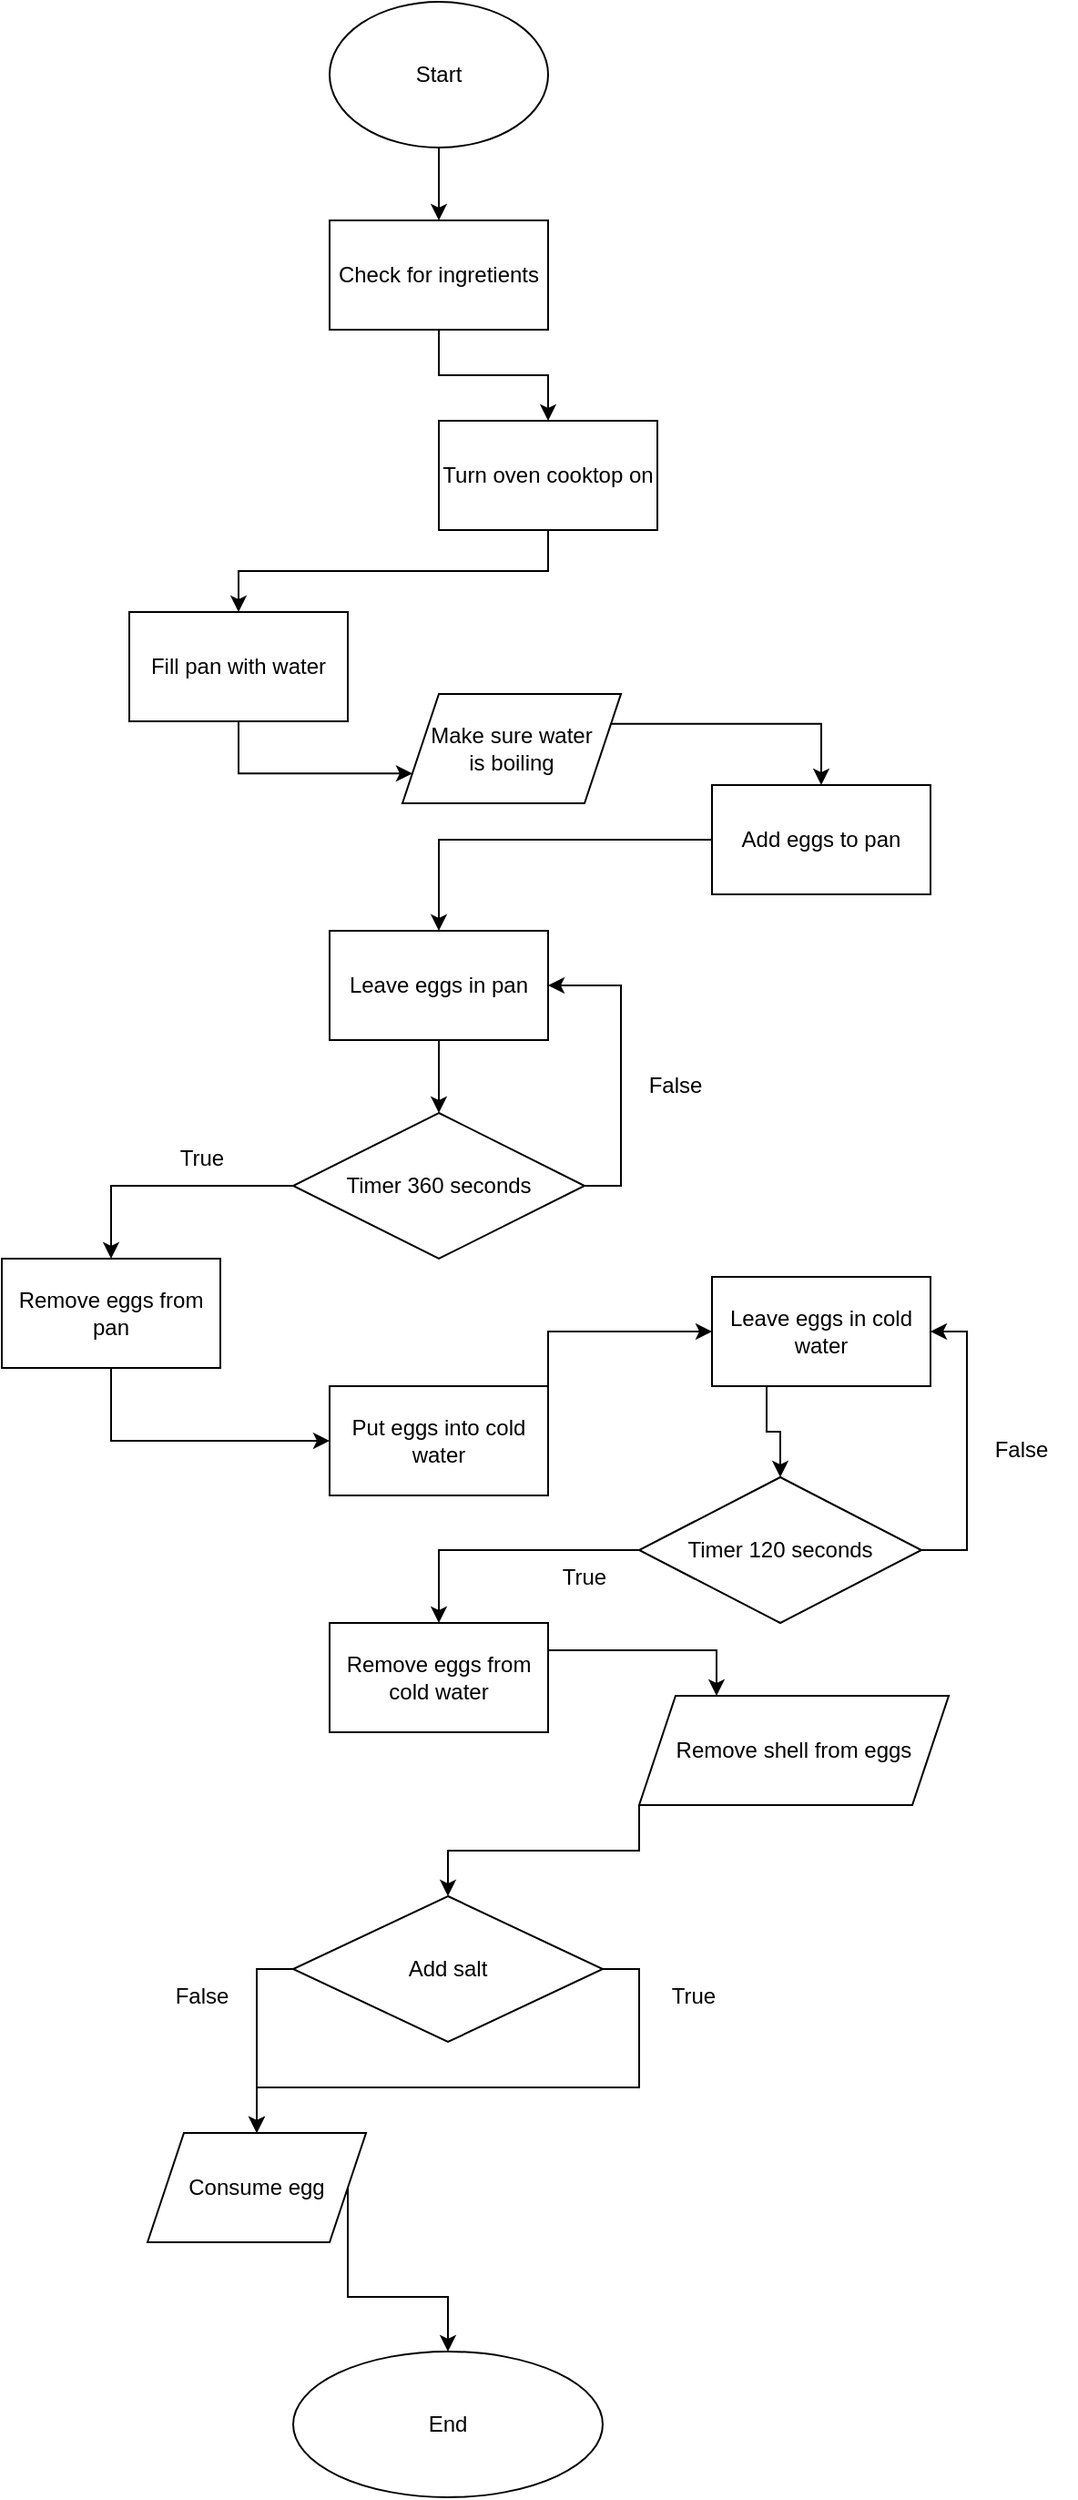 <mxfile version="21.6.5" type="github">
  <diagram name="Page-1" id="edf60f1a-56cd-e834-aa8a-f176f3a09ee4">
    <mxGraphModel dx="1050" dy="530" grid="1" gridSize="10" guides="1" tooltips="1" connect="1" arrows="1" fold="1" page="1" pageScale="1" pageWidth="1100" pageHeight="850" background="none" math="0" shadow="0">
      <root>
        <mxCell id="0" />
        <mxCell id="1" parent="0" />
        <mxCell id="8M9ff8v6PGam0uwDF1Cn-19" style="edgeStyle=orthogonalEdgeStyle;rounded=0;orthogonalLoop=1;jettySize=auto;html=1;exitX=0.5;exitY=1;exitDx=0;exitDy=0;entryX=0.5;entryY=0;entryDx=0;entryDy=0;" parent="1" source="8M9ff8v6PGam0uwDF1Cn-1" target="8M9ff8v6PGam0uwDF1Cn-2" edge="1">
          <mxGeometry relative="1" as="geometry" />
        </mxCell>
        <mxCell id="8M9ff8v6PGam0uwDF1Cn-1" value="&lt;div&gt;Start&lt;/div&gt;" style="ellipse;whiteSpace=wrap;html=1;" parent="1" vertex="1">
          <mxGeometry x="450" y="60" width="120" height="80" as="geometry" />
        </mxCell>
        <mxCell id="8M9ff8v6PGam0uwDF1Cn-20" style="edgeStyle=orthogonalEdgeStyle;rounded=0;orthogonalLoop=1;jettySize=auto;html=1;exitX=0.5;exitY=1;exitDx=0;exitDy=0;entryX=0.5;entryY=0;entryDx=0;entryDy=0;" parent="1" source="8M9ff8v6PGam0uwDF1Cn-2" target="8M9ff8v6PGam0uwDF1Cn-3" edge="1">
          <mxGeometry relative="1" as="geometry" />
        </mxCell>
        <mxCell id="8M9ff8v6PGam0uwDF1Cn-2" value="Check for ingretients" style="rounded=0;whiteSpace=wrap;html=1;" parent="1" vertex="1">
          <mxGeometry x="450" y="180" width="120" height="60" as="geometry" />
        </mxCell>
        <mxCell id="8M9ff8v6PGam0uwDF1Cn-24" style="edgeStyle=orthogonalEdgeStyle;rounded=0;orthogonalLoop=1;jettySize=auto;html=1;exitX=0.5;exitY=1;exitDx=0;exitDy=0;entryX=0.5;entryY=0;entryDx=0;entryDy=0;" parent="1" source="8M9ff8v6PGam0uwDF1Cn-3" target="8M9ff8v6PGam0uwDF1Cn-4" edge="1">
          <mxGeometry relative="1" as="geometry" />
        </mxCell>
        <mxCell id="8M9ff8v6PGam0uwDF1Cn-3" value="Turn oven cooktop on" style="rounded=0;whiteSpace=wrap;html=1;" parent="1" vertex="1">
          <mxGeometry x="510" y="290" width="120" height="60" as="geometry" />
        </mxCell>
        <mxCell id="8M9ff8v6PGam0uwDF1Cn-27" style="edgeStyle=orthogonalEdgeStyle;rounded=0;orthogonalLoop=1;jettySize=auto;html=1;exitX=0.5;exitY=1;exitDx=0;exitDy=0;entryX=0;entryY=0.75;entryDx=0;entryDy=0;" parent="1" source="8M9ff8v6PGam0uwDF1Cn-4" target="8M9ff8v6PGam0uwDF1Cn-26" edge="1">
          <mxGeometry relative="1" as="geometry" />
        </mxCell>
        <mxCell id="8M9ff8v6PGam0uwDF1Cn-4" value="Fill pan with water" style="rounded=0;whiteSpace=wrap;html=1;" parent="1" vertex="1">
          <mxGeometry x="340" y="395" width="120" height="60" as="geometry" />
        </mxCell>
        <mxCell id="8M9ff8v6PGam0uwDF1Cn-29" style="edgeStyle=orthogonalEdgeStyle;rounded=0;orthogonalLoop=1;jettySize=auto;html=1;exitX=0;exitY=0.5;exitDx=0;exitDy=0;entryX=0.5;entryY=0;entryDx=0;entryDy=0;" parent="1" source="8M9ff8v6PGam0uwDF1Cn-5" target="8M9ff8v6PGam0uwDF1Cn-11" edge="1">
          <mxGeometry relative="1" as="geometry" />
        </mxCell>
        <mxCell id="8M9ff8v6PGam0uwDF1Cn-5" value="Add eggs to pan" style="rounded=0;whiteSpace=wrap;html=1;" parent="1" vertex="1">
          <mxGeometry x="660" y="490" width="120" height="60" as="geometry" />
        </mxCell>
        <mxCell id="8M9ff8v6PGam0uwDF1Cn-30" style="edgeStyle=orthogonalEdgeStyle;rounded=0;orthogonalLoop=1;jettySize=auto;html=1;exitX=0;exitY=0.5;exitDx=0;exitDy=0;entryX=0.5;entryY=0;entryDx=0;entryDy=0;" parent="1" source="8M9ff8v6PGam0uwDF1Cn-8" target="8M9ff8v6PGam0uwDF1Cn-9" edge="1">
          <mxGeometry relative="1" as="geometry" />
        </mxCell>
        <mxCell id="8M9ff8v6PGam0uwDF1Cn-32" style="edgeStyle=orthogonalEdgeStyle;rounded=0;orthogonalLoop=1;jettySize=auto;html=1;exitX=1;exitY=0.5;exitDx=0;exitDy=0;entryX=1;entryY=0.5;entryDx=0;entryDy=0;" parent="1" source="8M9ff8v6PGam0uwDF1Cn-8" target="8M9ff8v6PGam0uwDF1Cn-11" edge="1">
          <mxGeometry relative="1" as="geometry" />
        </mxCell>
        <mxCell id="8M9ff8v6PGam0uwDF1Cn-8" value="Timer 360 seconds" style="rhombus;whiteSpace=wrap;html=1;" parent="1" vertex="1">
          <mxGeometry x="430" y="670" width="160" height="80" as="geometry" />
        </mxCell>
        <mxCell id="8M9ff8v6PGam0uwDF1Cn-34" style="edgeStyle=orthogonalEdgeStyle;rounded=0;orthogonalLoop=1;jettySize=auto;html=1;exitX=0.5;exitY=1;exitDx=0;exitDy=0;entryX=0;entryY=0.5;entryDx=0;entryDy=0;" parent="1" source="8M9ff8v6PGam0uwDF1Cn-9" target="8M9ff8v6PGam0uwDF1Cn-10" edge="1">
          <mxGeometry relative="1" as="geometry" />
        </mxCell>
        <mxCell id="8M9ff8v6PGam0uwDF1Cn-9" value="Remove eggs from pan" style="rounded=0;whiteSpace=wrap;html=1;" parent="1" vertex="1">
          <mxGeometry x="270" y="750" width="120" height="60" as="geometry" />
        </mxCell>
        <mxCell id="f9Z4VGRHGhqx-rwErZW8-11" style="edgeStyle=orthogonalEdgeStyle;rounded=0;orthogonalLoop=1;jettySize=auto;html=1;exitX=1;exitY=0;exitDx=0;exitDy=0;entryX=0;entryY=0.5;entryDx=0;entryDy=0;" edge="1" parent="1" source="8M9ff8v6PGam0uwDF1Cn-10" target="f9Z4VGRHGhqx-rwErZW8-10">
          <mxGeometry relative="1" as="geometry" />
        </mxCell>
        <mxCell id="8M9ff8v6PGam0uwDF1Cn-10" value="Put eggs into cold water" style="rounded=0;whiteSpace=wrap;html=1;" parent="1" vertex="1">
          <mxGeometry x="450" y="820" width="120" height="60" as="geometry" />
        </mxCell>
        <mxCell id="f9Z4VGRHGhqx-rwErZW8-1" style="edgeStyle=orthogonalEdgeStyle;rounded=0;orthogonalLoop=1;jettySize=auto;html=1;exitX=0.5;exitY=1;exitDx=0;exitDy=0;entryX=0.5;entryY=0;entryDx=0;entryDy=0;" edge="1" parent="1" source="8M9ff8v6PGam0uwDF1Cn-11" target="8M9ff8v6PGam0uwDF1Cn-8">
          <mxGeometry relative="1" as="geometry" />
        </mxCell>
        <mxCell id="8M9ff8v6PGam0uwDF1Cn-11" value="Leave eggs in pan" style="rounded=0;whiteSpace=wrap;html=1;" parent="1" vertex="1">
          <mxGeometry x="450" y="570" width="120" height="60" as="geometry" />
        </mxCell>
        <mxCell id="8M9ff8v6PGam0uwDF1Cn-38" style="edgeStyle=orthogonalEdgeStyle;rounded=0;orthogonalLoop=1;jettySize=auto;html=1;exitX=1;exitY=0.25;exitDx=0;exitDy=0;entryX=0.25;entryY=0;entryDx=0;entryDy=0;" parent="1" source="8M9ff8v6PGam0uwDF1Cn-12" target="8M9ff8v6PGam0uwDF1Cn-15" edge="1">
          <mxGeometry relative="1" as="geometry" />
        </mxCell>
        <mxCell id="8M9ff8v6PGam0uwDF1Cn-12" value="Remove eggs from cold water" style="rounded=0;whiteSpace=wrap;html=1;" parent="1" vertex="1">
          <mxGeometry x="450" y="950" width="120" height="60" as="geometry" />
        </mxCell>
        <mxCell id="8M9ff8v6PGam0uwDF1Cn-39" style="edgeStyle=orthogonalEdgeStyle;rounded=0;orthogonalLoop=1;jettySize=auto;html=1;exitX=0;exitY=1;exitDx=0;exitDy=0;entryX=0.5;entryY=0;entryDx=0;entryDy=0;" parent="1" source="8M9ff8v6PGam0uwDF1Cn-15" target="8M9ff8v6PGam0uwDF1Cn-16" edge="1">
          <mxGeometry relative="1" as="geometry" />
        </mxCell>
        <mxCell id="8M9ff8v6PGam0uwDF1Cn-15" value="Remove shell from eggs" style="shape=parallelogram;perimeter=parallelogramPerimeter;whiteSpace=wrap;html=1;fixedSize=1;" parent="1" vertex="1">
          <mxGeometry x="620" y="990" width="170" height="60" as="geometry" />
        </mxCell>
        <mxCell id="8M9ff8v6PGam0uwDF1Cn-44" style="edgeStyle=orthogonalEdgeStyle;rounded=0;orthogonalLoop=1;jettySize=auto;html=1;exitX=0;exitY=0.5;exitDx=0;exitDy=0;entryX=0.5;entryY=0;entryDx=0;entryDy=0;" parent="1" source="8M9ff8v6PGam0uwDF1Cn-16" target="8M9ff8v6PGam0uwDF1Cn-41" edge="1">
          <mxGeometry relative="1" as="geometry" />
        </mxCell>
        <mxCell id="8M9ff8v6PGam0uwDF1Cn-45" style="edgeStyle=orthogonalEdgeStyle;rounded=0;orthogonalLoop=1;jettySize=auto;html=1;exitX=1;exitY=0.5;exitDx=0;exitDy=0;" parent="1" source="8M9ff8v6PGam0uwDF1Cn-16" target="8M9ff8v6PGam0uwDF1Cn-41" edge="1">
          <mxGeometry relative="1" as="geometry" />
        </mxCell>
        <mxCell id="8M9ff8v6PGam0uwDF1Cn-16" value="Add salt" style="rhombus;whiteSpace=wrap;html=1;" parent="1" vertex="1">
          <mxGeometry x="430" y="1100" width="170" height="80" as="geometry" />
        </mxCell>
        <mxCell id="8M9ff8v6PGam0uwDF1Cn-17" value="End" style="ellipse;whiteSpace=wrap;html=1;" parent="1" vertex="1">
          <mxGeometry x="430" y="1350" width="170" height="80" as="geometry" />
        </mxCell>
        <mxCell id="8M9ff8v6PGam0uwDF1Cn-28" style="edgeStyle=orthogonalEdgeStyle;rounded=0;orthogonalLoop=1;jettySize=auto;html=1;exitX=1;exitY=0.25;exitDx=0;exitDy=0;entryX=0.5;entryY=0;entryDx=0;entryDy=0;" parent="1" source="8M9ff8v6PGam0uwDF1Cn-26" target="8M9ff8v6PGam0uwDF1Cn-5" edge="1">
          <mxGeometry relative="1" as="geometry" />
        </mxCell>
        <mxCell id="8M9ff8v6PGam0uwDF1Cn-26" value="&lt;div&gt;Make sure water&lt;/div&gt;&lt;div&gt;is boiling&lt;br&gt;&lt;/div&gt;" style="shape=parallelogram;perimeter=parallelogramPerimeter;whiteSpace=wrap;html=1;fixedSize=1;" parent="1" vertex="1">
          <mxGeometry x="490" y="440" width="120" height="60" as="geometry" />
        </mxCell>
        <mxCell id="8M9ff8v6PGam0uwDF1Cn-31" value="True" style="text;html=1;strokeColor=none;fillColor=none;align=center;verticalAlign=middle;whiteSpace=wrap;rounded=0;" parent="1" vertex="1">
          <mxGeometry x="350" y="680" width="60" height="30" as="geometry" />
        </mxCell>
        <mxCell id="8M9ff8v6PGam0uwDF1Cn-33" value="False" style="text;html=1;strokeColor=none;fillColor=none;align=center;verticalAlign=middle;whiteSpace=wrap;rounded=0;" parent="1" vertex="1">
          <mxGeometry x="610" y="640" width="60" height="30" as="geometry" />
        </mxCell>
        <mxCell id="8M9ff8v6PGam0uwDF1Cn-48" style="edgeStyle=orthogonalEdgeStyle;rounded=0;orthogonalLoop=1;jettySize=auto;html=1;exitX=1;exitY=0.5;exitDx=0;exitDy=0;entryX=0.5;entryY=0;entryDx=0;entryDy=0;" parent="1" source="8M9ff8v6PGam0uwDF1Cn-41" target="8M9ff8v6PGam0uwDF1Cn-17" edge="1">
          <mxGeometry relative="1" as="geometry" />
        </mxCell>
        <mxCell id="8M9ff8v6PGam0uwDF1Cn-41" value="Consume egg" style="shape=parallelogram;perimeter=parallelogramPerimeter;whiteSpace=wrap;html=1;fixedSize=1;" parent="1" vertex="1">
          <mxGeometry x="350" y="1230" width="120" height="60" as="geometry" />
        </mxCell>
        <mxCell id="8M9ff8v6PGam0uwDF1Cn-46" value="True" style="text;html=1;strokeColor=none;fillColor=none;align=center;verticalAlign=middle;whiteSpace=wrap;rounded=0;" parent="1" vertex="1">
          <mxGeometry x="620" y="1140" width="60" height="30" as="geometry" />
        </mxCell>
        <mxCell id="8M9ff8v6PGam0uwDF1Cn-47" value="False" style="text;html=1;strokeColor=none;fillColor=none;align=center;verticalAlign=middle;whiteSpace=wrap;rounded=0;" parent="1" vertex="1">
          <mxGeometry x="350" y="1140" width="60" height="30" as="geometry" />
        </mxCell>
        <mxCell id="f9Z4VGRHGhqx-rwErZW8-7" style="edgeStyle=orthogonalEdgeStyle;rounded=0;orthogonalLoop=1;jettySize=auto;html=1;entryX=0.5;entryY=0;entryDx=0;entryDy=0;" edge="1" parent="1" source="f9Z4VGRHGhqx-rwErZW8-5" target="8M9ff8v6PGam0uwDF1Cn-12">
          <mxGeometry relative="1" as="geometry" />
        </mxCell>
        <mxCell id="f9Z4VGRHGhqx-rwErZW8-14" style="edgeStyle=orthogonalEdgeStyle;rounded=0;orthogonalLoop=1;jettySize=auto;html=1;exitX=1;exitY=0.5;exitDx=0;exitDy=0;entryX=1;entryY=0.5;entryDx=0;entryDy=0;" edge="1" parent="1" source="f9Z4VGRHGhqx-rwErZW8-5" target="f9Z4VGRHGhqx-rwErZW8-10">
          <mxGeometry relative="1" as="geometry" />
        </mxCell>
        <mxCell id="f9Z4VGRHGhqx-rwErZW8-5" value="Timer 120 seconds" style="rhombus;whiteSpace=wrap;html=1;" vertex="1" parent="1">
          <mxGeometry x="620" y="870" width="155" height="80" as="geometry" />
        </mxCell>
        <mxCell id="f9Z4VGRHGhqx-rwErZW8-12" style="edgeStyle=orthogonalEdgeStyle;rounded=0;orthogonalLoop=1;jettySize=auto;html=1;exitX=0.25;exitY=1;exitDx=0;exitDy=0;entryX=0.5;entryY=0;entryDx=0;entryDy=0;" edge="1" parent="1" source="f9Z4VGRHGhqx-rwErZW8-10" target="f9Z4VGRHGhqx-rwErZW8-5">
          <mxGeometry relative="1" as="geometry" />
        </mxCell>
        <mxCell id="f9Z4VGRHGhqx-rwErZW8-10" value="Leave eggs in cold water" style="rounded=0;whiteSpace=wrap;html=1;" vertex="1" parent="1">
          <mxGeometry x="660" y="760" width="120" height="60" as="geometry" />
        </mxCell>
        <mxCell id="f9Z4VGRHGhqx-rwErZW8-15" value="False" style="text;html=1;strokeColor=none;fillColor=none;align=center;verticalAlign=middle;whiteSpace=wrap;rounded=0;" vertex="1" parent="1">
          <mxGeometry x="800" y="840" width="60" height="30" as="geometry" />
        </mxCell>
        <mxCell id="f9Z4VGRHGhqx-rwErZW8-16" value="True" style="text;html=1;strokeColor=none;fillColor=none;align=center;verticalAlign=middle;whiteSpace=wrap;rounded=0;" vertex="1" parent="1">
          <mxGeometry x="560" y="910" width="60" height="30" as="geometry" />
        </mxCell>
      </root>
    </mxGraphModel>
  </diagram>
</mxfile>

